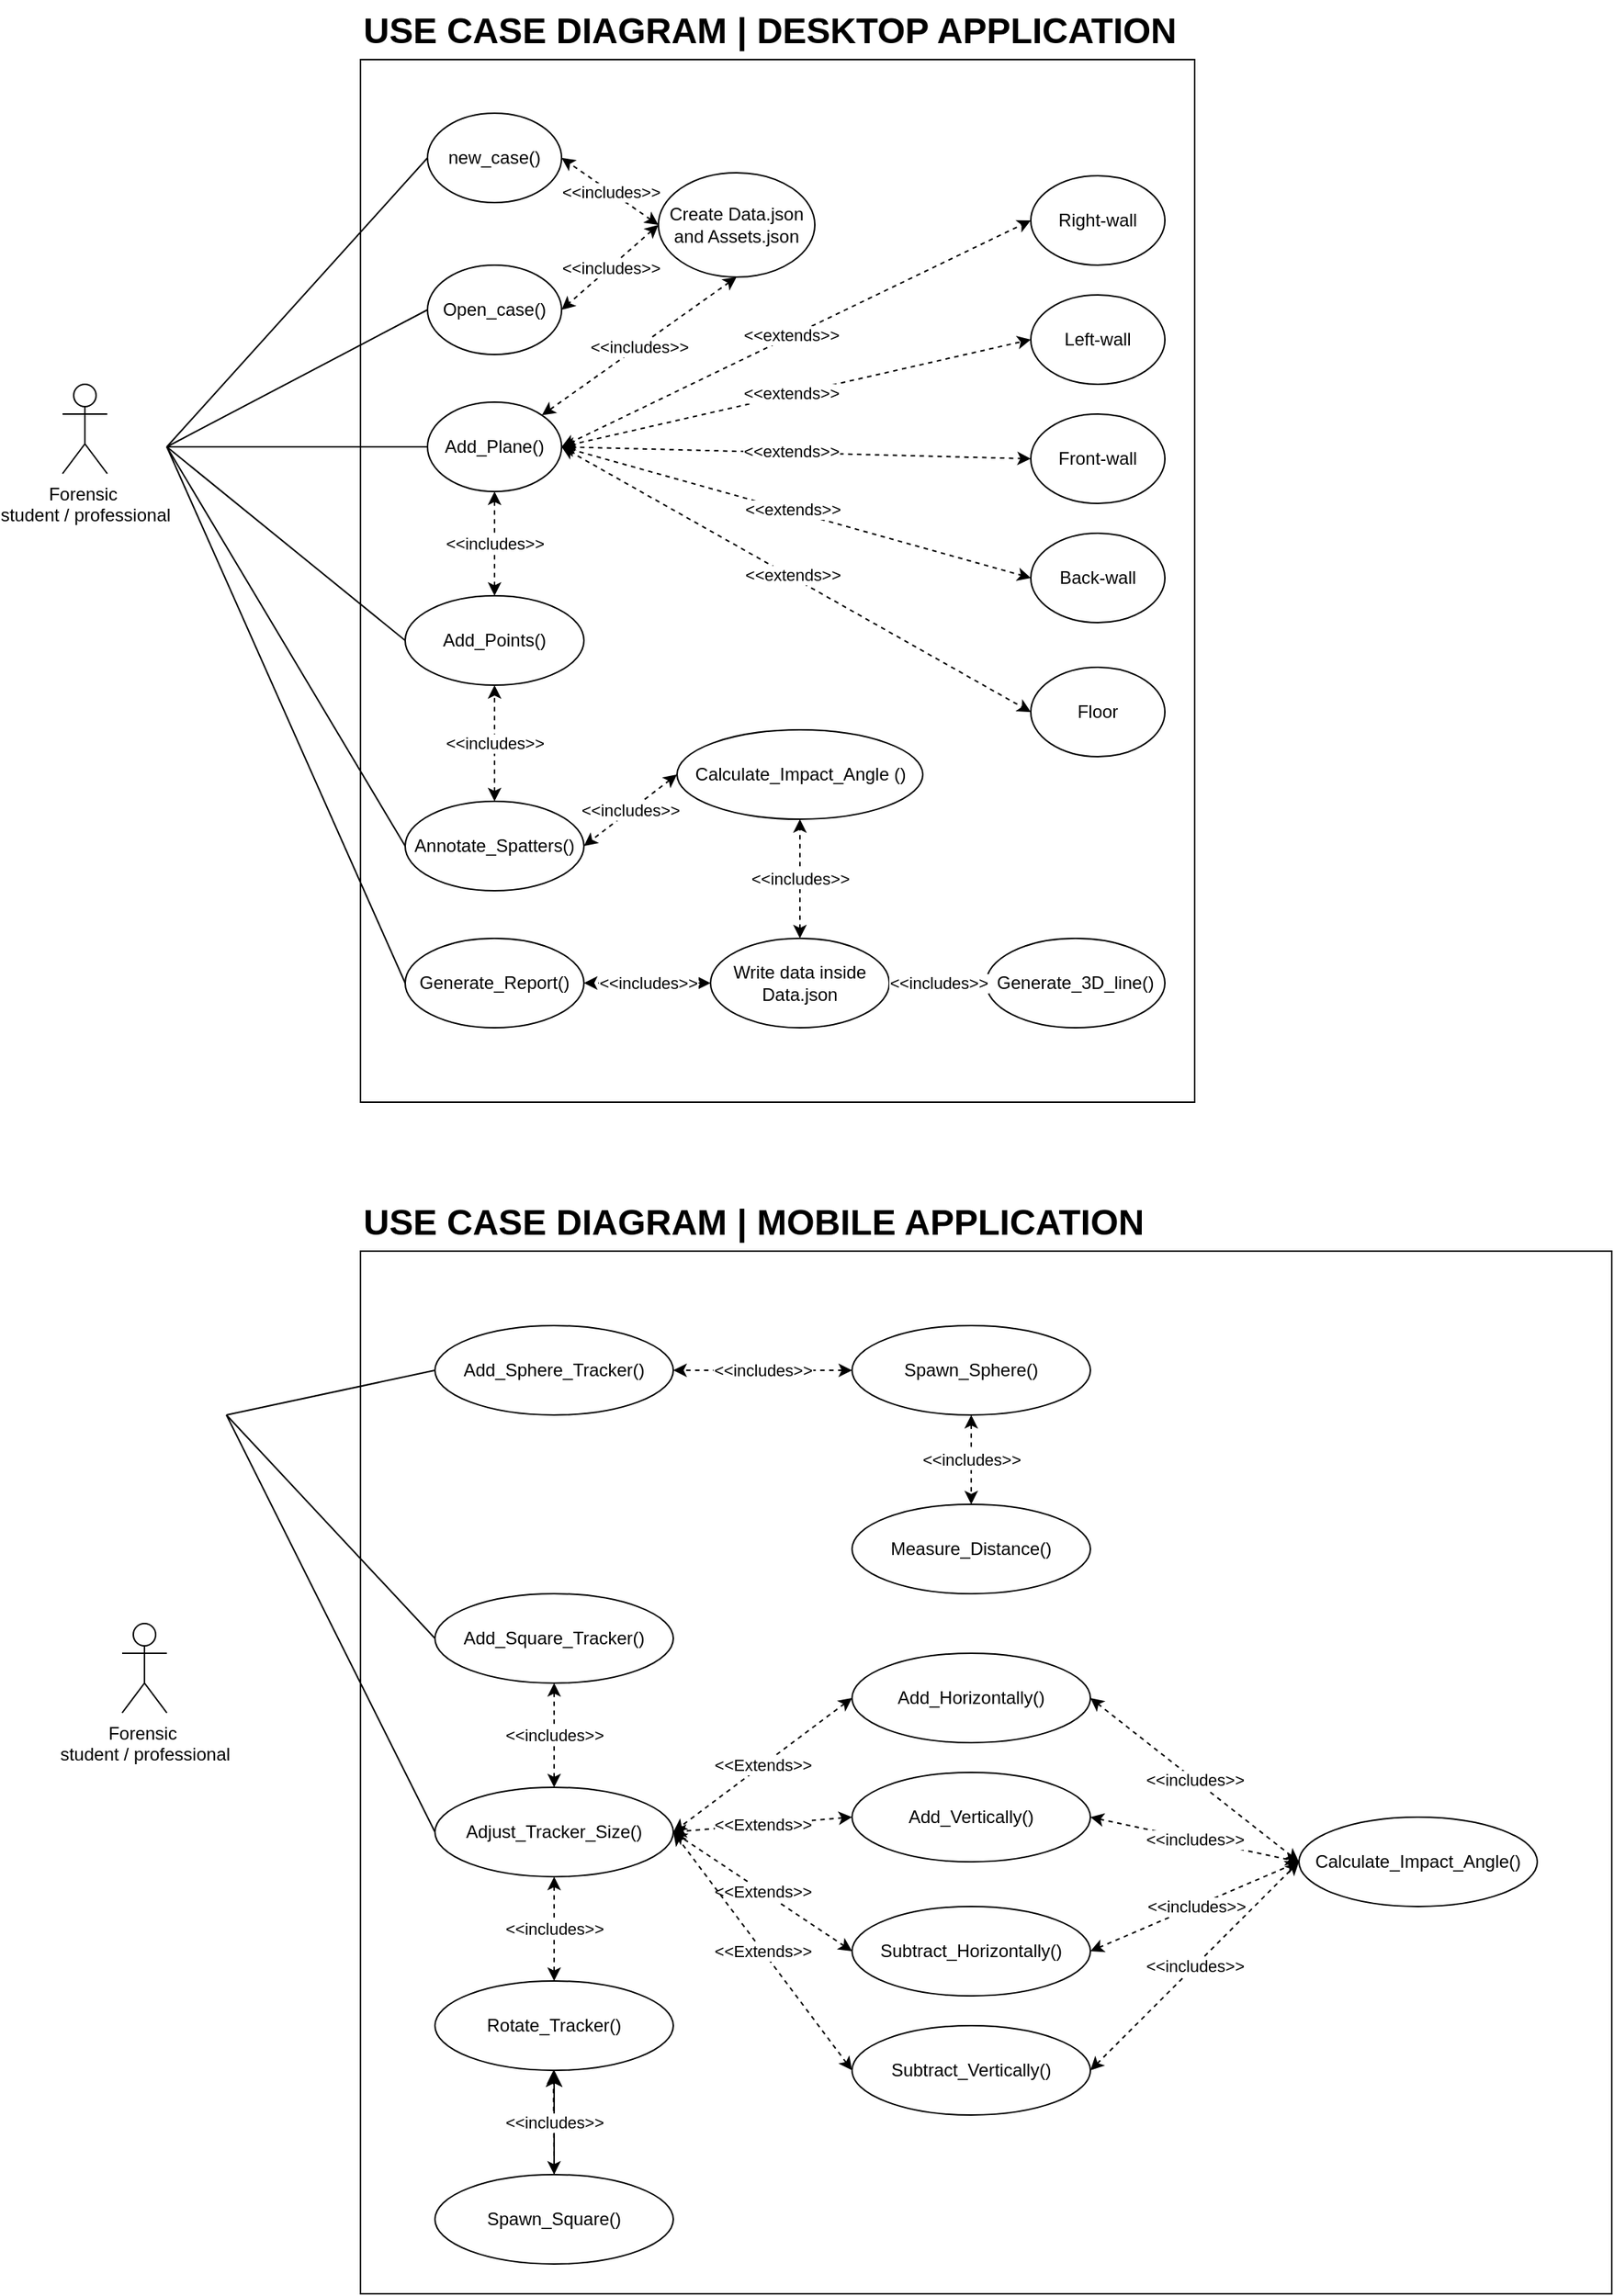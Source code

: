 <mxfile version="26.1.1">
  <diagram name="Page-1" id="USe7JkYApASF65cn7Bxd">
    <mxGraphModel dx="1286" dy="537" grid="1" gridSize="10" guides="1" tooltips="1" connect="1" arrows="1" fold="1" page="1" pageScale="1" pageWidth="850" pageHeight="1100" math="0" shadow="0">
      <root>
        <mxCell id="0" />
        <mxCell id="1" parent="0" />
        <mxCell id="eS0NiImWV8BJjzmMwiop-34" value="" style="rounded=0;whiteSpace=wrap;html=1;movable=1;resizable=1;rotatable=1;deletable=1;editable=1;locked=0;connectable=1;" vertex="1" parent="1">
          <mxGeometry x="190" y="990" width="840" height="700" as="geometry" />
        </mxCell>
        <mxCell id="eS0NiImWV8BJjzmMwiop-35" value="Forensic&amp;nbsp;&lt;div&gt;student / professional&lt;/div&gt;" style="shape=umlActor;verticalLabelPosition=bottom;verticalAlign=top;html=1;outlineConnect=0;" vertex="1" parent="1">
          <mxGeometry x="30" y="1240" width="30" height="60" as="geometry" />
        </mxCell>
        <mxCell id="eS0NiImWV8BJjzmMwiop-36" value="&lt;h1 style=&quot;margin-top: 0px;&quot;&gt;USE CASE DIAGRAM | MOBILE APPLICATION&lt;/h1&gt;" style="text;html=1;whiteSpace=wrap;overflow=hidden;rounded=0;" vertex="1" parent="1">
          <mxGeometry x="190" y="950" width="590" height="50" as="geometry" />
        </mxCell>
        <mxCell id="eS0NiImWV8BJjzmMwiop-38" value="" style="group" vertex="1" connectable="0" parent="1">
          <mxGeometry x="-10" y="150" width="790" height="740" as="geometry" />
        </mxCell>
        <mxCell id="eS0NiImWV8BJjzmMwiop-2" value="" style="rounded=0;whiteSpace=wrap;html=1;movable=1;resizable=1;rotatable=1;deletable=1;editable=1;locked=0;connectable=1;" vertex="1" parent="eS0NiImWV8BJjzmMwiop-38">
          <mxGeometry x="200" y="40" width="560" height="700" as="geometry" />
        </mxCell>
        <mxCell id="uYjDv0PG9nmL270Jhfq2-1" value="Forensic&amp;nbsp;&lt;div&gt;student / professional&lt;/div&gt;" style="shape=umlActor;verticalLabelPosition=bottom;verticalAlign=top;html=1;outlineConnect=0;" parent="eS0NiImWV8BJjzmMwiop-38" vertex="1">
          <mxGeometry y="258" width="30" height="60" as="geometry" />
        </mxCell>
        <mxCell id="uYjDv0PG9nmL270Jhfq2-3" value="new_case()" style="ellipse;whiteSpace=wrap;html=1;" parent="eS0NiImWV8BJjzmMwiop-38" vertex="1">
          <mxGeometry x="245" y="76" width="90" height="60" as="geometry" />
        </mxCell>
        <mxCell id="uYjDv0PG9nmL270Jhfq2-4" value="Open_case()" style="ellipse;whiteSpace=wrap;html=1;" parent="eS0NiImWV8BJjzmMwiop-38" vertex="1">
          <mxGeometry x="245" y="178" width="90" height="60" as="geometry" />
        </mxCell>
        <mxCell id="uYjDv0PG9nmL270Jhfq2-5" value="" style="endArrow=none;html=1;rounded=0;entryX=0;entryY=0.5;entryDx=0;entryDy=0;" parent="eS0NiImWV8BJjzmMwiop-38" edge="1" target="uYjDv0PG9nmL270Jhfq2-3">
          <mxGeometry width="50" height="50" relative="1" as="geometry">
            <mxPoint x="70" y="300" as="sourcePoint" />
            <mxPoint x="230" y="106" as="targetPoint" />
          </mxGeometry>
        </mxCell>
        <mxCell id="uYjDv0PG9nmL270Jhfq2-6" value="" style="endArrow=none;html=1;rounded=0;entryX=0;entryY=0.5;entryDx=0;entryDy=0;" parent="eS0NiImWV8BJjzmMwiop-38" target="uYjDv0PG9nmL270Jhfq2-4" edge="1">
          <mxGeometry width="50" height="50" relative="1" as="geometry">
            <mxPoint x="70" y="300" as="sourcePoint" />
            <mxPoint x="240" y="116" as="targetPoint" />
          </mxGeometry>
        </mxCell>
        <mxCell id="uYjDv0PG9nmL270Jhfq2-7" value="Add_Plane()" style="ellipse;whiteSpace=wrap;html=1;" parent="eS0NiImWV8BJjzmMwiop-38" vertex="1">
          <mxGeometry x="245" y="270" width="90" height="60" as="geometry" />
        </mxCell>
        <mxCell id="uYjDv0PG9nmL270Jhfq2-9" value="Right-wall" style="ellipse;whiteSpace=wrap;html=1;" parent="eS0NiImWV8BJjzmMwiop-38" vertex="1">
          <mxGeometry x="650" y="118" width="90" height="60" as="geometry" />
        </mxCell>
        <mxCell id="uYjDv0PG9nmL270Jhfq2-10" value="Left-wall" style="ellipse;whiteSpace=wrap;html=1;" parent="eS0NiImWV8BJjzmMwiop-38" vertex="1">
          <mxGeometry x="650" y="198" width="90" height="60" as="geometry" />
        </mxCell>
        <mxCell id="uYjDv0PG9nmL270Jhfq2-11" value="Front-wall" style="ellipse;whiteSpace=wrap;html=1;" parent="eS0NiImWV8BJjzmMwiop-38" vertex="1">
          <mxGeometry x="650" y="278" width="90" height="60" as="geometry" />
        </mxCell>
        <mxCell id="uYjDv0PG9nmL270Jhfq2-12" value="Back-wall" style="ellipse;whiteSpace=wrap;html=1;" parent="eS0NiImWV8BJjzmMwiop-38" vertex="1">
          <mxGeometry x="650" y="358" width="90" height="60" as="geometry" />
        </mxCell>
        <mxCell id="uYjDv0PG9nmL270Jhfq2-13" value="Floor" style="ellipse;whiteSpace=wrap;html=1;" parent="eS0NiImWV8BJjzmMwiop-38" vertex="1">
          <mxGeometry x="650" y="448" width="90" height="60" as="geometry" />
        </mxCell>
        <mxCell id="uYjDv0PG9nmL270Jhfq2-19" value="" style="endArrow=classic;startArrow=classic;html=1;rounded=0;dashed=1;entryX=0;entryY=0.5;entryDx=0;entryDy=0;exitX=1;exitY=0.5;exitDx=0;exitDy=0;" parent="eS0NiImWV8BJjzmMwiop-38" source="uYjDv0PG9nmL270Jhfq2-7" target="uYjDv0PG9nmL270Jhfq2-9" edge="1">
          <mxGeometry width="50" height="50" relative="1" as="geometry">
            <mxPoint x="142" y="271" as="sourcePoint" />
            <mxPoint x="240" y="318" as="targetPoint" />
          </mxGeometry>
        </mxCell>
        <mxCell id="uYjDv0PG9nmL270Jhfq2-20" value="&amp;lt;&amp;lt;extends&amp;gt;&amp;gt;" style="edgeLabel;html=1;align=center;verticalAlign=middle;resizable=0;points=[];" parent="uYjDv0PG9nmL270Jhfq2-19" vertex="1" connectable="0">
          <mxGeometry x="-0.021" y="1" relative="1" as="geometry">
            <mxPoint as="offset" />
          </mxGeometry>
        </mxCell>
        <mxCell id="uYjDv0PG9nmL270Jhfq2-21" value="" style="endArrow=classic;startArrow=classic;html=1;rounded=0;dashed=1;entryX=0;entryY=0.5;entryDx=0;entryDy=0;exitX=1;exitY=0.5;exitDx=0;exitDy=0;" parent="eS0NiImWV8BJjzmMwiop-38" source="uYjDv0PG9nmL270Jhfq2-7" target="uYjDv0PG9nmL270Jhfq2-10" edge="1">
          <mxGeometry width="50" height="50" relative="1" as="geometry">
            <mxPoint x="330" y="318" as="sourcePoint" />
            <mxPoint x="440" y="158" as="targetPoint" />
          </mxGeometry>
        </mxCell>
        <mxCell id="uYjDv0PG9nmL270Jhfq2-22" value="&amp;lt;&amp;lt;extends&amp;gt;&amp;gt;" style="edgeLabel;html=1;align=center;verticalAlign=middle;resizable=0;points=[];" parent="uYjDv0PG9nmL270Jhfq2-21" vertex="1" connectable="0">
          <mxGeometry x="-0.021" y="1" relative="1" as="geometry">
            <mxPoint as="offset" />
          </mxGeometry>
        </mxCell>
        <mxCell id="uYjDv0PG9nmL270Jhfq2-23" value="" style="endArrow=classic;startArrow=classic;html=1;rounded=0;dashed=1;entryX=0;entryY=0.5;entryDx=0;entryDy=0;exitX=1;exitY=0.5;exitDx=0;exitDy=0;" parent="eS0NiImWV8BJjzmMwiop-38" source="uYjDv0PG9nmL270Jhfq2-7" target="uYjDv0PG9nmL270Jhfq2-11" edge="1">
          <mxGeometry width="50" height="50" relative="1" as="geometry">
            <mxPoint x="340" y="328" as="sourcePoint" />
            <mxPoint x="450" y="168" as="targetPoint" />
          </mxGeometry>
        </mxCell>
        <mxCell id="uYjDv0PG9nmL270Jhfq2-24" value="&amp;lt;&amp;lt;extends&amp;gt;&amp;gt;" style="edgeLabel;html=1;align=center;verticalAlign=middle;resizable=0;points=[];" parent="uYjDv0PG9nmL270Jhfq2-23" vertex="1" connectable="0">
          <mxGeometry x="-0.021" y="1" relative="1" as="geometry">
            <mxPoint as="offset" />
          </mxGeometry>
        </mxCell>
        <mxCell id="uYjDv0PG9nmL270Jhfq2-25" value="" style="endArrow=classic;startArrow=classic;html=1;rounded=0;dashed=1;entryX=0;entryY=0.5;entryDx=0;entryDy=0;exitX=1;exitY=0.5;exitDx=0;exitDy=0;" parent="eS0NiImWV8BJjzmMwiop-38" source="uYjDv0PG9nmL270Jhfq2-7" target="uYjDv0PG9nmL270Jhfq2-12" edge="1">
          <mxGeometry width="50" height="50" relative="1" as="geometry">
            <mxPoint x="350" y="338" as="sourcePoint" />
            <mxPoint x="460" y="178" as="targetPoint" />
          </mxGeometry>
        </mxCell>
        <mxCell id="uYjDv0PG9nmL270Jhfq2-26" value="&amp;lt;&amp;lt;extends&amp;gt;&amp;gt;" style="edgeLabel;html=1;align=center;verticalAlign=middle;resizable=0;points=[];" parent="uYjDv0PG9nmL270Jhfq2-25" vertex="1" connectable="0">
          <mxGeometry x="-0.021" y="1" relative="1" as="geometry">
            <mxPoint as="offset" />
          </mxGeometry>
        </mxCell>
        <mxCell id="uYjDv0PG9nmL270Jhfq2-27" value="" style="endArrow=classic;startArrow=classic;html=1;rounded=0;dashed=1;entryX=0;entryY=0.5;entryDx=0;entryDy=0;exitX=1;exitY=0.5;exitDx=0;exitDy=0;" parent="eS0NiImWV8BJjzmMwiop-38" source="uYjDv0PG9nmL270Jhfq2-7" target="uYjDv0PG9nmL270Jhfq2-13" edge="1">
          <mxGeometry width="50" height="50" relative="1" as="geometry">
            <mxPoint x="360" y="348" as="sourcePoint" />
            <mxPoint x="470" y="188" as="targetPoint" />
          </mxGeometry>
        </mxCell>
        <mxCell id="uYjDv0PG9nmL270Jhfq2-28" value="&amp;lt;&amp;lt;extends&amp;gt;&amp;gt;" style="edgeLabel;html=1;align=center;verticalAlign=middle;resizable=0;points=[];" parent="uYjDv0PG9nmL270Jhfq2-27" vertex="1" connectable="0">
          <mxGeometry x="-0.021" y="1" relative="1" as="geometry">
            <mxPoint as="offset" />
          </mxGeometry>
        </mxCell>
        <mxCell id="uYjDv0PG9nmL270Jhfq2-30" value="Add_Points()" style="ellipse;whiteSpace=wrap;html=1;" parent="eS0NiImWV8BJjzmMwiop-38" vertex="1">
          <mxGeometry x="230" y="400" width="120" height="60" as="geometry" />
        </mxCell>
        <mxCell id="uYjDv0PG9nmL270Jhfq2-41" value="" style="endArrow=classic;startArrow=classic;html=1;rounded=0;dashed=1;entryX=0.5;entryY=1;entryDx=0;entryDy=0;exitX=0.5;exitY=0;exitDx=0;exitDy=0;" parent="eS0NiImWV8BJjzmMwiop-38" source="uYjDv0PG9nmL270Jhfq2-30" target="uYjDv0PG9nmL270Jhfq2-7" edge="1">
          <mxGeometry width="50" height="50" relative="1" as="geometry">
            <mxPoint x="140" y="368" as="sourcePoint" />
            <mxPoint x="240" y="318" as="targetPoint" />
          </mxGeometry>
        </mxCell>
        <mxCell id="uYjDv0PG9nmL270Jhfq2-42" value="&amp;lt;&amp;lt;includes&amp;gt;&amp;gt;" style="edgeLabel;html=1;align=center;verticalAlign=middle;resizable=0;points=[];" parent="uYjDv0PG9nmL270Jhfq2-41" vertex="1" connectable="0">
          <mxGeometry x="0.002" relative="1" as="geometry">
            <mxPoint as="offset" />
          </mxGeometry>
        </mxCell>
        <mxCell id="uYjDv0PG9nmL270Jhfq2-43" value="Annotate_Spatters()" style="ellipse;whiteSpace=wrap;html=1;" parent="eS0NiImWV8BJjzmMwiop-38" vertex="1">
          <mxGeometry x="230" y="538" width="120" height="60" as="geometry" />
        </mxCell>
        <mxCell id="uYjDv0PG9nmL270Jhfq2-44" value="" style="endArrow=classic;startArrow=classic;html=1;rounded=0;dashed=1;entryX=0.5;entryY=1;entryDx=0;entryDy=0;exitX=0.5;exitY=0;exitDx=0;exitDy=0;" parent="eS0NiImWV8BJjzmMwiop-38" source="uYjDv0PG9nmL270Jhfq2-43" target="uYjDv0PG9nmL270Jhfq2-30" edge="1">
          <mxGeometry width="50" height="50" relative="1" as="geometry">
            <mxPoint x="390" y="668" as="sourcePoint" />
            <mxPoint x="390" y="558" as="targetPoint" />
          </mxGeometry>
        </mxCell>
        <mxCell id="uYjDv0PG9nmL270Jhfq2-45" value="&amp;lt;&amp;lt;includes&amp;gt;&amp;gt;" style="edgeLabel;html=1;align=center;verticalAlign=middle;resizable=0;points=[];" parent="uYjDv0PG9nmL270Jhfq2-44" vertex="1" connectable="0">
          <mxGeometry x="0.002" relative="1" as="geometry">
            <mxPoint as="offset" />
          </mxGeometry>
        </mxCell>
        <mxCell id="_AARv4OHIewm0ZB3Cl0f-1" value="Calculate_Impact_Angle ()" style="ellipse;whiteSpace=wrap;html=1;" parent="eS0NiImWV8BJjzmMwiop-38" vertex="1">
          <mxGeometry x="412.5" y="490" width="165" height="60" as="geometry" />
        </mxCell>
        <mxCell id="_AARv4OHIewm0ZB3Cl0f-2" value="" style="endArrow=classic;startArrow=classic;html=1;rounded=0;dashed=1;entryX=1;entryY=0.5;entryDx=0;entryDy=0;exitX=0;exitY=0.5;exitDx=0;exitDy=0;" parent="eS0NiImWV8BJjzmMwiop-38" source="_AARv4OHIewm0ZB3Cl0f-1" target="uYjDv0PG9nmL270Jhfq2-43" edge="1">
          <mxGeometry width="50" height="50" relative="1" as="geometry">
            <mxPoint x="610" y="668" as="sourcePoint" />
            <mxPoint x="495" y="508" as="targetPoint" />
          </mxGeometry>
        </mxCell>
        <mxCell id="_AARv4OHIewm0ZB3Cl0f-3" value="&amp;lt;&amp;lt;includes&amp;gt;&amp;gt;" style="edgeLabel;html=1;align=center;verticalAlign=middle;resizable=0;points=[];" parent="_AARv4OHIewm0ZB3Cl0f-2" vertex="1" connectable="0">
          <mxGeometry x="0.002" relative="1" as="geometry">
            <mxPoint as="offset" />
          </mxGeometry>
        </mxCell>
        <mxCell id="eS0NiImWV8BJjzmMwiop-1" value="&lt;h1 style=&quot;margin-top: 0px;&quot;&gt;USE CASE DIAGRAM | DESKTOP APPLICATION&lt;/h1&gt;" style="text;html=1;whiteSpace=wrap;overflow=hidden;rounded=0;" vertex="1" parent="eS0NiImWV8BJjzmMwiop-38">
          <mxGeometry x="200" width="590" height="50" as="geometry" />
        </mxCell>
        <mxCell id="eS0NiImWV8BJjzmMwiop-4" value="Create Data.json and Assets.json" style="ellipse;whiteSpace=wrap;html=1;" vertex="1" parent="eS0NiImWV8BJjzmMwiop-38">
          <mxGeometry x="400" y="116" width="105" height="70" as="geometry" />
        </mxCell>
        <mxCell id="eS0NiImWV8BJjzmMwiop-5" value="" style="endArrow=classic;startArrow=classic;html=1;rounded=0;dashed=1;entryX=1;entryY=0.5;entryDx=0;entryDy=0;exitX=0;exitY=0.5;exitDx=0;exitDy=0;" edge="1" parent="eS0NiImWV8BJjzmMwiop-38" source="eS0NiImWV8BJjzmMwiop-4" target="uYjDv0PG9nmL270Jhfq2-3">
          <mxGeometry width="50" height="50" relative="1" as="geometry">
            <mxPoint x="400" y="151" as="sourcePoint" />
            <mxPoint x="360" y="216" as="targetPoint" />
          </mxGeometry>
        </mxCell>
        <mxCell id="eS0NiImWV8BJjzmMwiop-6" value="&amp;lt;&amp;lt;includes&amp;gt;&amp;gt;" style="edgeLabel;html=1;align=center;verticalAlign=middle;resizable=0;points=[];" vertex="1" connectable="0" parent="eS0NiImWV8BJjzmMwiop-5">
          <mxGeometry x="0.002" relative="1" as="geometry">
            <mxPoint as="offset" />
          </mxGeometry>
        </mxCell>
        <mxCell id="eS0NiImWV8BJjzmMwiop-9" value="" style="endArrow=classic;startArrow=classic;html=1;rounded=0;dashed=1;entryX=1;entryY=0.5;entryDx=0;entryDy=0;exitX=0;exitY=0.5;exitDx=0;exitDy=0;" edge="1" parent="eS0NiImWV8BJjzmMwiop-38" source="eS0NiImWV8BJjzmMwiop-4" target="uYjDv0PG9nmL270Jhfq2-4">
          <mxGeometry width="50" height="50" relative="1" as="geometry">
            <mxPoint x="397" y="152" as="sourcePoint" />
            <mxPoint x="330" y="116" as="targetPoint" />
          </mxGeometry>
        </mxCell>
        <mxCell id="eS0NiImWV8BJjzmMwiop-10" value="&amp;lt;&amp;lt;includes&amp;gt;&amp;gt;" style="edgeLabel;html=1;align=center;verticalAlign=middle;resizable=0;points=[];" vertex="1" connectable="0" parent="eS0NiImWV8BJjzmMwiop-9">
          <mxGeometry x="0.002" relative="1" as="geometry">
            <mxPoint as="offset" />
          </mxGeometry>
        </mxCell>
        <mxCell id="eS0NiImWV8BJjzmMwiop-11" value="" style="endArrow=none;html=1;rounded=0;entryX=0;entryY=0.5;entryDx=0;entryDy=0;" edge="1" parent="eS0NiImWV8BJjzmMwiop-38" target="uYjDv0PG9nmL270Jhfq2-7">
          <mxGeometry width="50" height="50" relative="1" as="geometry">
            <mxPoint x="70" y="300" as="sourcePoint" />
            <mxPoint x="230" y="300" as="targetPoint" />
          </mxGeometry>
        </mxCell>
        <mxCell id="eS0NiImWV8BJjzmMwiop-12" value="" style="endArrow=classic;startArrow=classic;html=1;rounded=0;dashed=1;entryX=1;entryY=0;entryDx=0;entryDy=0;exitX=0.5;exitY=1;exitDx=0;exitDy=0;" edge="1" parent="eS0NiImWV8BJjzmMwiop-38" source="eS0NiImWV8BJjzmMwiop-4" target="uYjDv0PG9nmL270Jhfq2-7">
          <mxGeometry width="50" height="50" relative="1" as="geometry">
            <mxPoint x="390" y="215" as="sourcePoint" />
            <mxPoint x="310" y="270" as="targetPoint" />
          </mxGeometry>
        </mxCell>
        <mxCell id="eS0NiImWV8BJjzmMwiop-13" value="&amp;lt;&amp;lt;includes&amp;gt;&amp;gt;" style="edgeLabel;html=1;align=center;verticalAlign=middle;resizable=0;points=[];" vertex="1" connectable="0" parent="eS0NiImWV8BJjzmMwiop-12">
          <mxGeometry x="0.002" relative="1" as="geometry">
            <mxPoint as="offset" />
          </mxGeometry>
        </mxCell>
        <mxCell id="eS0NiImWV8BJjzmMwiop-14" value="" style="endArrow=none;html=1;rounded=0;entryX=0;entryY=0.5;entryDx=0;entryDy=0;" edge="1" parent="eS0NiImWV8BJjzmMwiop-38" target="uYjDv0PG9nmL270Jhfq2-30">
          <mxGeometry width="50" height="50" relative="1" as="geometry">
            <mxPoint x="70" y="300" as="sourcePoint" />
            <mxPoint x="240" y="310" as="targetPoint" />
          </mxGeometry>
        </mxCell>
        <mxCell id="eS0NiImWV8BJjzmMwiop-15" value="" style="endArrow=none;html=1;rounded=0;entryX=0;entryY=0.5;entryDx=0;entryDy=0;" edge="1" parent="eS0NiImWV8BJjzmMwiop-38" target="uYjDv0PG9nmL270Jhfq2-43">
          <mxGeometry width="50" height="50" relative="1" as="geometry">
            <mxPoint x="70" y="300" as="sourcePoint" />
            <mxPoint x="240" y="440" as="targetPoint" />
          </mxGeometry>
        </mxCell>
        <mxCell id="eS0NiImWV8BJjzmMwiop-18" value="Write data inside Data.json" style="ellipse;whiteSpace=wrap;html=1;" vertex="1" parent="eS0NiImWV8BJjzmMwiop-38">
          <mxGeometry x="435" y="630" width="120" height="60" as="geometry" />
        </mxCell>
        <mxCell id="eS0NiImWV8BJjzmMwiop-19" value="" style="endArrow=classic;startArrow=classic;html=1;rounded=0;dashed=1;entryX=0.5;entryY=1;entryDx=0;entryDy=0;exitX=0.5;exitY=0;exitDx=0;exitDy=0;" edge="1" parent="eS0NiImWV8BJjzmMwiop-38" source="eS0NiImWV8BJjzmMwiop-18" target="_AARv4OHIewm0ZB3Cl0f-1">
          <mxGeometry width="50" height="50" relative="1" as="geometry">
            <mxPoint x="665" y="620" as="sourcePoint" />
            <mxPoint x="550" y="620" as="targetPoint" />
          </mxGeometry>
        </mxCell>
        <mxCell id="eS0NiImWV8BJjzmMwiop-20" value="&amp;lt;&amp;lt;includes&amp;gt;&amp;gt;" style="edgeLabel;html=1;align=center;verticalAlign=middle;resizable=0;points=[];" vertex="1" connectable="0" parent="eS0NiImWV8BJjzmMwiop-19">
          <mxGeometry x="0.002" relative="1" as="geometry">
            <mxPoint as="offset" />
          </mxGeometry>
        </mxCell>
        <mxCell id="eS0NiImWV8BJjzmMwiop-21" value="Generate_3D_line()" style="ellipse;whiteSpace=wrap;html=1;" vertex="1" parent="eS0NiImWV8BJjzmMwiop-38">
          <mxGeometry x="620" y="630" width="120" height="60" as="geometry" />
        </mxCell>
        <mxCell id="eS0NiImWV8BJjzmMwiop-22" value="" style="endArrow=classic;startArrow=classic;html=1;rounded=0;dashed=1;entryX=1;entryY=0.5;entryDx=0;entryDy=0;exitX=0;exitY=0.5;exitDx=0;exitDy=0;" edge="1" parent="eS0NiImWV8BJjzmMwiop-38" source="eS0NiImWV8BJjzmMwiop-21" target="eS0NiImWV8BJjzmMwiop-18">
          <mxGeometry width="50" height="50" relative="1" as="geometry">
            <mxPoint x="660" y="578" as="sourcePoint" />
            <mxPoint x="535" y="578" as="targetPoint" />
          </mxGeometry>
        </mxCell>
        <mxCell id="eS0NiImWV8BJjzmMwiop-23" value="&amp;lt;&amp;lt;includes&amp;gt;&amp;gt;" style="edgeLabel;html=1;align=center;verticalAlign=middle;resizable=0;points=[];" vertex="1" connectable="0" parent="eS0NiImWV8BJjzmMwiop-22">
          <mxGeometry x="0.002" relative="1" as="geometry">
            <mxPoint as="offset" />
          </mxGeometry>
        </mxCell>
        <mxCell id="eS0NiImWV8BJjzmMwiop-24" value="Generate_Report()" style="ellipse;whiteSpace=wrap;html=1;" vertex="1" parent="eS0NiImWV8BJjzmMwiop-38">
          <mxGeometry x="230" y="630" width="120" height="60" as="geometry" />
        </mxCell>
        <mxCell id="eS0NiImWV8BJjzmMwiop-25" value="" style="endArrow=none;html=1;rounded=0;entryX=0;entryY=0.5;entryDx=0;entryDy=0;" edge="1" parent="eS0NiImWV8BJjzmMwiop-38" target="eS0NiImWV8BJjzmMwiop-24">
          <mxGeometry width="50" height="50" relative="1" as="geometry">
            <mxPoint x="70" y="300" as="sourcePoint" />
            <mxPoint x="240" y="578" as="targetPoint" />
          </mxGeometry>
        </mxCell>
        <mxCell id="eS0NiImWV8BJjzmMwiop-32" value="" style="endArrow=classic;startArrow=classic;html=1;rounded=0;dashed=1;entryX=1;entryY=0.5;entryDx=0;entryDy=0;exitX=0;exitY=0.5;exitDx=0;exitDy=0;" edge="1" parent="eS0NiImWV8BJjzmMwiop-38" source="eS0NiImWV8BJjzmMwiop-18" target="eS0NiImWV8BJjzmMwiop-24">
          <mxGeometry width="50" height="50" relative="1" as="geometry">
            <mxPoint x="462" y="598" as="sourcePoint" />
            <mxPoint x="400" y="646" as="targetPoint" />
          </mxGeometry>
        </mxCell>
        <mxCell id="eS0NiImWV8BJjzmMwiop-33" value="&amp;lt;&amp;lt;includes&amp;gt;&amp;gt;" style="edgeLabel;html=1;align=center;verticalAlign=middle;resizable=0;points=[];" vertex="1" connectable="0" parent="eS0NiImWV8BJjzmMwiop-32">
          <mxGeometry x="0.002" relative="1" as="geometry">
            <mxPoint as="offset" />
          </mxGeometry>
        </mxCell>
        <mxCell id="eS0NiImWV8BJjzmMwiop-39" value="Add_Sphere_Tracker()" style="ellipse;whiteSpace=wrap;html=1;" vertex="1" parent="1">
          <mxGeometry x="240" y="1040" width="160" height="60" as="geometry" />
        </mxCell>
        <mxCell id="eS0NiImWV8BJjzmMwiop-40" value="Add_Square_Tracker()" style="ellipse;whiteSpace=wrap;html=1;" vertex="1" parent="1">
          <mxGeometry x="240" y="1220" width="160" height="60" as="geometry" />
        </mxCell>
        <mxCell id="eS0NiImWV8BJjzmMwiop-41" value="" style="endArrow=none;html=1;rounded=0;fontSize=12;startSize=8;endSize=8;curved=1;entryX=0;entryY=0.5;entryDx=0;entryDy=0;" edge="1" parent="1" target="eS0NiImWV8BJjzmMwiop-39">
          <mxGeometry width="50" height="50" relative="1" as="geometry">
            <mxPoint x="100" y="1100" as="sourcePoint" />
            <mxPoint x="400" y="1030" as="targetPoint" />
          </mxGeometry>
        </mxCell>
        <mxCell id="eS0NiImWV8BJjzmMwiop-42" value="" style="endArrow=none;html=1;rounded=0;fontSize=12;startSize=8;endSize=8;curved=1;entryX=0;entryY=0.5;entryDx=0;entryDy=0;" edge="1" parent="1" target="eS0NiImWV8BJjzmMwiop-40">
          <mxGeometry width="50" height="50" relative="1" as="geometry">
            <mxPoint x="100" y="1100" as="sourcePoint" />
            <mxPoint x="250" y="1080" as="targetPoint" />
          </mxGeometry>
        </mxCell>
        <mxCell id="eS0NiImWV8BJjzmMwiop-44" value="Spawn_Sphere()" style="ellipse;whiteSpace=wrap;html=1;" vertex="1" parent="1">
          <mxGeometry x="520" y="1040" width="160" height="60" as="geometry" />
        </mxCell>
        <mxCell id="eS0NiImWV8BJjzmMwiop-46" value="" style="endArrow=classic;startArrow=classic;html=1;rounded=0;dashed=1;entryX=1;entryY=0.5;entryDx=0;entryDy=0;exitX=0;exitY=0.5;exitDx=0;exitDy=0;" edge="1" parent="1" source="eS0NiImWV8BJjzmMwiop-44" target="eS0NiImWV8BJjzmMwiop-39">
          <mxGeometry width="50" height="50" relative="1" as="geometry">
            <mxPoint x="505" y="1060" as="sourcePoint" />
            <mxPoint x="420" y="1060" as="targetPoint" />
          </mxGeometry>
        </mxCell>
        <mxCell id="eS0NiImWV8BJjzmMwiop-47" value="&amp;lt;&amp;lt;includes&amp;gt;&amp;gt;" style="edgeLabel;html=1;align=center;verticalAlign=middle;resizable=0;points=[];" vertex="1" connectable="0" parent="eS0NiImWV8BJjzmMwiop-46">
          <mxGeometry x="0.002" relative="1" as="geometry">
            <mxPoint as="offset" />
          </mxGeometry>
        </mxCell>
        <mxCell id="eS0NiImWV8BJjzmMwiop-48" value="Measure_Distance()" style="ellipse;whiteSpace=wrap;html=1;" vertex="1" parent="1">
          <mxGeometry x="520" y="1160" width="160" height="60" as="geometry" />
        </mxCell>
        <mxCell id="eS0NiImWV8BJjzmMwiop-49" value="" style="endArrow=classic;startArrow=classic;html=1;rounded=0;dashed=1;entryX=0.5;entryY=0;entryDx=0;entryDy=0;exitX=0.5;exitY=1;exitDx=0;exitDy=0;" edge="1" parent="1" source="eS0NiImWV8BJjzmMwiop-44" target="eS0NiImWV8BJjzmMwiop-48">
          <mxGeometry width="50" height="50" relative="1" as="geometry">
            <mxPoint x="530" y="1080" as="sourcePoint" />
            <mxPoint x="410" y="1080" as="targetPoint" />
          </mxGeometry>
        </mxCell>
        <mxCell id="eS0NiImWV8BJjzmMwiop-50" value="&amp;lt;&amp;lt;includes&amp;gt;&amp;gt;" style="edgeLabel;html=1;align=center;verticalAlign=middle;resizable=0;points=[];" vertex="1" connectable="0" parent="eS0NiImWV8BJjzmMwiop-49">
          <mxGeometry x="0.002" relative="1" as="geometry">
            <mxPoint as="offset" />
          </mxGeometry>
        </mxCell>
        <mxCell id="eS0NiImWV8BJjzmMwiop-51" value="Adjust_Tracker_Size()" style="ellipse;whiteSpace=wrap;html=1;" vertex="1" parent="1">
          <mxGeometry x="240" y="1350" width="160" height="60" as="geometry" />
        </mxCell>
        <mxCell id="eS0NiImWV8BJjzmMwiop-52" value="Subtract_Horizontally() " style="ellipse;whiteSpace=wrap;html=1;" vertex="1" parent="1">
          <mxGeometry x="520" y="1430" width="160" height="60" as="geometry" />
        </mxCell>
        <mxCell id="eS0NiImWV8BJjzmMwiop-53" value="Subtract_Vertically() " style="ellipse;whiteSpace=wrap;html=1;" vertex="1" parent="1">
          <mxGeometry x="520" y="1510" width="160" height="60" as="geometry" />
        </mxCell>
        <mxCell id="eS0NiImWV8BJjzmMwiop-54" value="Add_Horizontally() " style="ellipse;whiteSpace=wrap;html=1;" vertex="1" parent="1">
          <mxGeometry x="520" y="1260" width="160" height="60" as="geometry" />
        </mxCell>
        <mxCell id="eS0NiImWV8BJjzmMwiop-55" value="Add_Vertically() " style="ellipse;whiteSpace=wrap;html=1;" vertex="1" parent="1">
          <mxGeometry x="520" y="1340" width="160" height="60" as="geometry" />
        </mxCell>
        <mxCell id="eS0NiImWV8BJjzmMwiop-56" value="" style="endArrow=none;html=1;rounded=0;fontSize=12;startSize=8;endSize=8;curved=1;entryX=0;entryY=0.5;entryDx=0;entryDy=0;" edge="1" parent="1" target="eS0NiImWV8BJjzmMwiop-51">
          <mxGeometry width="50" height="50" relative="1" as="geometry">
            <mxPoint x="100" y="1100" as="sourcePoint" />
            <mxPoint x="250" y="1260" as="targetPoint" />
          </mxGeometry>
        </mxCell>
        <mxCell id="eS0NiImWV8BJjzmMwiop-57" value="" style="endArrow=classic;startArrow=classic;html=1;rounded=0;dashed=1;entryX=1;entryY=0.5;entryDx=0;entryDy=0;exitX=0;exitY=0.5;exitDx=0;exitDy=0;" edge="1" parent="1" source="eS0NiImWV8BJjzmMwiop-54" target="eS0NiImWV8BJjzmMwiop-51">
          <mxGeometry width="50" height="50" relative="1" as="geometry">
            <mxPoint x="500" y="1420" as="sourcePoint" />
            <mxPoint x="380" y="1420" as="targetPoint" />
          </mxGeometry>
        </mxCell>
        <mxCell id="eS0NiImWV8BJjzmMwiop-58" value="&amp;lt;&amp;lt;Extends&amp;gt;&amp;gt;" style="edgeLabel;html=1;align=center;verticalAlign=middle;resizable=0;points=[];" vertex="1" connectable="0" parent="eS0NiImWV8BJjzmMwiop-57">
          <mxGeometry x="0.002" relative="1" as="geometry">
            <mxPoint as="offset" />
          </mxGeometry>
        </mxCell>
        <mxCell id="eS0NiImWV8BJjzmMwiop-59" value="" style="endArrow=classic;startArrow=classic;html=1;rounded=0;dashed=1;entryX=1;entryY=0.5;entryDx=0;entryDy=0;exitX=0;exitY=0.5;exitDx=0;exitDy=0;" edge="1" parent="1" source="eS0NiImWV8BJjzmMwiop-55" target="eS0NiImWV8BJjzmMwiop-51">
          <mxGeometry width="50" height="50" relative="1" as="geometry">
            <mxPoint x="460" y="1300" as="sourcePoint" />
            <mxPoint x="410" y="1390" as="targetPoint" />
          </mxGeometry>
        </mxCell>
        <mxCell id="eS0NiImWV8BJjzmMwiop-60" value="&amp;lt;&amp;lt;Extends&amp;gt;&amp;gt;" style="edgeLabel;html=1;align=center;verticalAlign=middle;resizable=0;points=[];" vertex="1" connectable="0" parent="eS0NiImWV8BJjzmMwiop-59">
          <mxGeometry x="0.002" relative="1" as="geometry">
            <mxPoint as="offset" />
          </mxGeometry>
        </mxCell>
        <mxCell id="eS0NiImWV8BJjzmMwiop-61" value="" style="endArrow=classic;startArrow=classic;html=1;rounded=0;dashed=1;entryX=1;entryY=0.5;entryDx=0;entryDy=0;exitX=0;exitY=0.5;exitDx=0;exitDy=0;" edge="1" parent="1" source="eS0NiImWV8BJjzmMwiop-52" target="eS0NiImWV8BJjzmMwiop-51">
          <mxGeometry width="50" height="50" relative="1" as="geometry">
            <mxPoint x="470" y="1310" as="sourcePoint" />
            <mxPoint x="420" y="1400" as="targetPoint" />
          </mxGeometry>
        </mxCell>
        <mxCell id="eS0NiImWV8BJjzmMwiop-62" value="&amp;lt;&amp;lt;Extends&amp;gt;&amp;gt;" style="edgeLabel;html=1;align=center;verticalAlign=middle;resizable=0;points=[];" vertex="1" connectable="0" parent="eS0NiImWV8BJjzmMwiop-61">
          <mxGeometry x="0.002" relative="1" as="geometry">
            <mxPoint as="offset" />
          </mxGeometry>
        </mxCell>
        <mxCell id="eS0NiImWV8BJjzmMwiop-63" value="" style="endArrow=classic;startArrow=classic;html=1;rounded=0;dashed=1;entryX=1;entryY=0.5;entryDx=0;entryDy=0;exitX=0;exitY=0.5;exitDx=0;exitDy=0;" edge="1" parent="1" source="eS0NiImWV8BJjzmMwiop-53" target="eS0NiImWV8BJjzmMwiop-51">
          <mxGeometry width="50" height="50" relative="1" as="geometry">
            <mxPoint x="480" y="1320" as="sourcePoint" />
            <mxPoint x="430" y="1410" as="targetPoint" />
          </mxGeometry>
        </mxCell>
        <mxCell id="eS0NiImWV8BJjzmMwiop-64" value="&amp;lt;&amp;lt;Extends&amp;gt;&amp;gt;" style="edgeLabel;html=1;align=center;verticalAlign=middle;resizable=0;points=[];" vertex="1" connectable="0" parent="eS0NiImWV8BJjzmMwiop-63">
          <mxGeometry x="0.002" relative="1" as="geometry">
            <mxPoint as="offset" />
          </mxGeometry>
        </mxCell>
        <mxCell id="eS0NiImWV8BJjzmMwiop-65" value="" style="endArrow=classic;startArrow=classic;html=1;rounded=0;dashed=1;entryX=0.5;entryY=0;entryDx=0;entryDy=0;exitX=0.5;exitY=1;exitDx=0;exitDy=0;" edge="1" parent="1" source="eS0NiImWV8BJjzmMwiop-40" target="eS0NiImWV8BJjzmMwiop-51">
          <mxGeometry width="50" height="50" relative="1" as="geometry">
            <mxPoint x="490" y="1330" as="sourcePoint" />
            <mxPoint x="370" y="1330" as="targetPoint" />
          </mxGeometry>
        </mxCell>
        <mxCell id="eS0NiImWV8BJjzmMwiop-66" value="&amp;lt;&amp;lt;includes&amp;gt;&amp;gt;" style="edgeLabel;html=1;align=center;verticalAlign=middle;resizable=0;points=[];" vertex="1" connectable="0" parent="eS0NiImWV8BJjzmMwiop-65">
          <mxGeometry x="0.002" relative="1" as="geometry">
            <mxPoint as="offset" />
          </mxGeometry>
        </mxCell>
        <mxCell id="eS0NiImWV8BJjzmMwiop-67" value="Rotate_Tracker()" style="ellipse;whiteSpace=wrap;html=1;" vertex="1" parent="1">
          <mxGeometry x="240" y="1480" width="160" height="60" as="geometry" />
        </mxCell>
        <mxCell id="eS0NiImWV8BJjzmMwiop-68" value="" style="endArrow=classic;startArrow=classic;html=1;rounded=0;dashed=1;entryX=0.5;entryY=0;entryDx=0;entryDy=0;exitX=0.5;exitY=1;exitDx=0;exitDy=0;" edge="1" parent="1" source="eS0NiImWV8BJjzmMwiop-51" target="eS0NiImWV8BJjzmMwiop-67">
          <mxGeometry width="50" height="50" relative="1" as="geometry">
            <mxPoint x="340" y="1460" as="sourcePoint" />
            <mxPoint x="340" y="1530" as="targetPoint" />
          </mxGeometry>
        </mxCell>
        <mxCell id="eS0NiImWV8BJjzmMwiop-69" value="&amp;lt;&amp;lt;includes&amp;gt;&amp;gt;" style="edgeLabel;html=1;align=center;verticalAlign=middle;resizable=0;points=[];" vertex="1" connectable="0" parent="eS0NiImWV8BJjzmMwiop-68">
          <mxGeometry x="0.002" relative="1" as="geometry">
            <mxPoint as="offset" />
          </mxGeometry>
        </mxCell>
        <mxCell id="eS0NiImWV8BJjzmMwiop-73" value="" style="edgeStyle=none;curved=1;rounded=0;orthogonalLoop=1;jettySize=auto;html=1;fontSize=12;startSize=8;endSize=8;" edge="1" parent="1" source="eS0NiImWV8BJjzmMwiop-70" target="eS0NiImWV8BJjzmMwiop-67">
          <mxGeometry relative="1" as="geometry" />
        </mxCell>
        <mxCell id="eS0NiImWV8BJjzmMwiop-74" value="" style="edgeStyle=none;curved=1;rounded=0;orthogonalLoop=1;jettySize=auto;html=1;fontSize=12;startSize=8;endSize=8;" edge="1" parent="1" source="eS0NiImWV8BJjzmMwiop-70" target="eS0NiImWV8BJjzmMwiop-67">
          <mxGeometry relative="1" as="geometry" />
        </mxCell>
        <mxCell id="eS0NiImWV8BJjzmMwiop-70" value="Spawn_Square()" style="ellipse;whiteSpace=wrap;html=1;" vertex="1" parent="1">
          <mxGeometry x="240" y="1610" width="160" height="60" as="geometry" />
        </mxCell>
        <mxCell id="eS0NiImWV8BJjzmMwiop-71" value="" style="endArrow=classic;startArrow=classic;html=1;rounded=0;dashed=1;entryX=0.5;entryY=0;entryDx=0;entryDy=0;exitX=0.5;exitY=1;exitDx=0;exitDy=0;" edge="1" parent="1" target="eS0NiImWV8BJjzmMwiop-70">
          <mxGeometry width="50" height="50" relative="1" as="geometry">
            <mxPoint x="319.5" y="1540" as="sourcePoint" />
            <mxPoint x="319.5" y="1610" as="targetPoint" />
          </mxGeometry>
        </mxCell>
        <mxCell id="eS0NiImWV8BJjzmMwiop-72" value="&amp;lt;&amp;lt;includes&amp;gt;&amp;gt;" style="edgeLabel;html=1;align=center;verticalAlign=middle;resizable=0;points=[];" vertex="1" connectable="0" parent="eS0NiImWV8BJjzmMwiop-71">
          <mxGeometry x="0.002" relative="1" as="geometry">
            <mxPoint as="offset" />
          </mxGeometry>
        </mxCell>
        <mxCell id="eS0NiImWV8BJjzmMwiop-75" value="" style="endArrow=classic;startArrow=classic;html=1;rounded=0;dashed=1;entryX=0;entryY=0.5;entryDx=0;entryDy=0;exitX=1;exitY=0.5;exitDx=0;exitDy=0;" edge="1" parent="1" source="eS0NiImWV8BJjzmMwiop-54" target="eS0NiImWV8BJjzmMwiop-77">
          <mxGeometry width="50" height="50" relative="1" as="geometry">
            <mxPoint x="790" y="1320" as="sourcePoint" />
            <mxPoint x="790" y="1390" as="targetPoint" />
          </mxGeometry>
        </mxCell>
        <mxCell id="eS0NiImWV8BJjzmMwiop-76" value="&amp;lt;&amp;lt;includes&amp;gt;&amp;gt;" style="edgeLabel;html=1;align=center;verticalAlign=middle;resizable=0;points=[];" vertex="1" connectable="0" parent="eS0NiImWV8BJjzmMwiop-75">
          <mxGeometry x="0.002" relative="1" as="geometry">
            <mxPoint as="offset" />
          </mxGeometry>
        </mxCell>
        <mxCell id="eS0NiImWV8BJjzmMwiop-77" value="Calculate_Impact_Angle()" style="ellipse;whiteSpace=wrap;html=1;" vertex="1" parent="1">
          <mxGeometry x="820" y="1370" width="160" height="60" as="geometry" />
        </mxCell>
        <mxCell id="eS0NiImWV8BJjzmMwiop-78" value="" style="endArrow=classic;startArrow=classic;html=1;rounded=0;dashed=1;entryX=0;entryY=0.5;entryDx=0;entryDy=0;exitX=1;exitY=0.5;exitDx=0;exitDy=0;" edge="1" parent="1" source="eS0NiImWV8BJjzmMwiop-55" target="eS0NiImWV8BJjzmMwiop-77">
          <mxGeometry width="50" height="50" relative="1" as="geometry">
            <mxPoint x="710" y="1390" as="sourcePoint" />
            <mxPoint x="750" y="1470" as="targetPoint" />
          </mxGeometry>
        </mxCell>
        <mxCell id="eS0NiImWV8BJjzmMwiop-79" value="&amp;lt;&amp;lt;includes&amp;gt;&amp;gt;" style="edgeLabel;html=1;align=center;verticalAlign=middle;resizable=0;points=[];" vertex="1" connectable="0" parent="eS0NiImWV8BJjzmMwiop-78">
          <mxGeometry x="0.002" relative="1" as="geometry">
            <mxPoint as="offset" />
          </mxGeometry>
        </mxCell>
        <mxCell id="eS0NiImWV8BJjzmMwiop-80" value="" style="endArrow=classic;startArrow=classic;html=1;rounded=0;dashed=1;entryX=0;entryY=0.5;entryDx=0;entryDy=0;exitX=1;exitY=0.5;exitDx=0;exitDy=0;" edge="1" parent="1" source="eS0NiImWV8BJjzmMwiop-52" target="eS0NiImWV8BJjzmMwiop-77">
          <mxGeometry width="50" height="50" relative="1" as="geometry">
            <mxPoint x="690" y="1300" as="sourcePoint" />
            <mxPoint x="810" y="1380" as="targetPoint" />
          </mxGeometry>
        </mxCell>
        <mxCell id="eS0NiImWV8BJjzmMwiop-81" value="&amp;lt;&amp;lt;includes&amp;gt;&amp;gt;" style="edgeLabel;html=1;align=center;verticalAlign=middle;resizable=0;points=[];" vertex="1" connectable="0" parent="eS0NiImWV8BJjzmMwiop-80">
          <mxGeometry x="0.002" relative="1" as="geometry">
            <mxPoint as="offset" />
          </mxGeometry>
        </mxCell>
        <mxCell id="eS0NiImWV8BJjzmMwiop-82" value="" style="endArrow=classic;startArrow=classic;html=1;rounded=0;dashed=1;entryX=0;entryY=0.5;entryDx=0;entryDy=0;exitX=1;exitY=0.5;exitDx=0;exitDy=0;" edge="1" parent="1" source="eS0NiImWV8BJjzmMwiop-53" target="eS0NiImWV8BJjzmMwiop-77">
          <mxGeometry width="50" height="50" relative="1" as="geometry">
            <mxPoint x="690" y="1470" as="sourcePoint" />
            <mxPoint x="830" y="1400" as="targetPoint" />
          </mxGeometry>
        </mxCell>
        <mxCell id="eS0NiImWV8BJjzmMwiop-83" value="&amp;lt;&amp;lt;includes&amp;gt;&amp;gt;" style="edgeLabel;html=1;align=center;verticalAlign=middle;resizable=0;points=[];" vertex="1" connectable="0" parent="eS0NiImWV8BJjzmMwiop-82">
          <mxGeometry x="0.002" relative="1" as="geometry">
            <mxPoint as="offset" />
          </mxGeometry>
        </mxCell>
      </root>
    </mxGraphModel>
  </diagram>
</mxfile>
